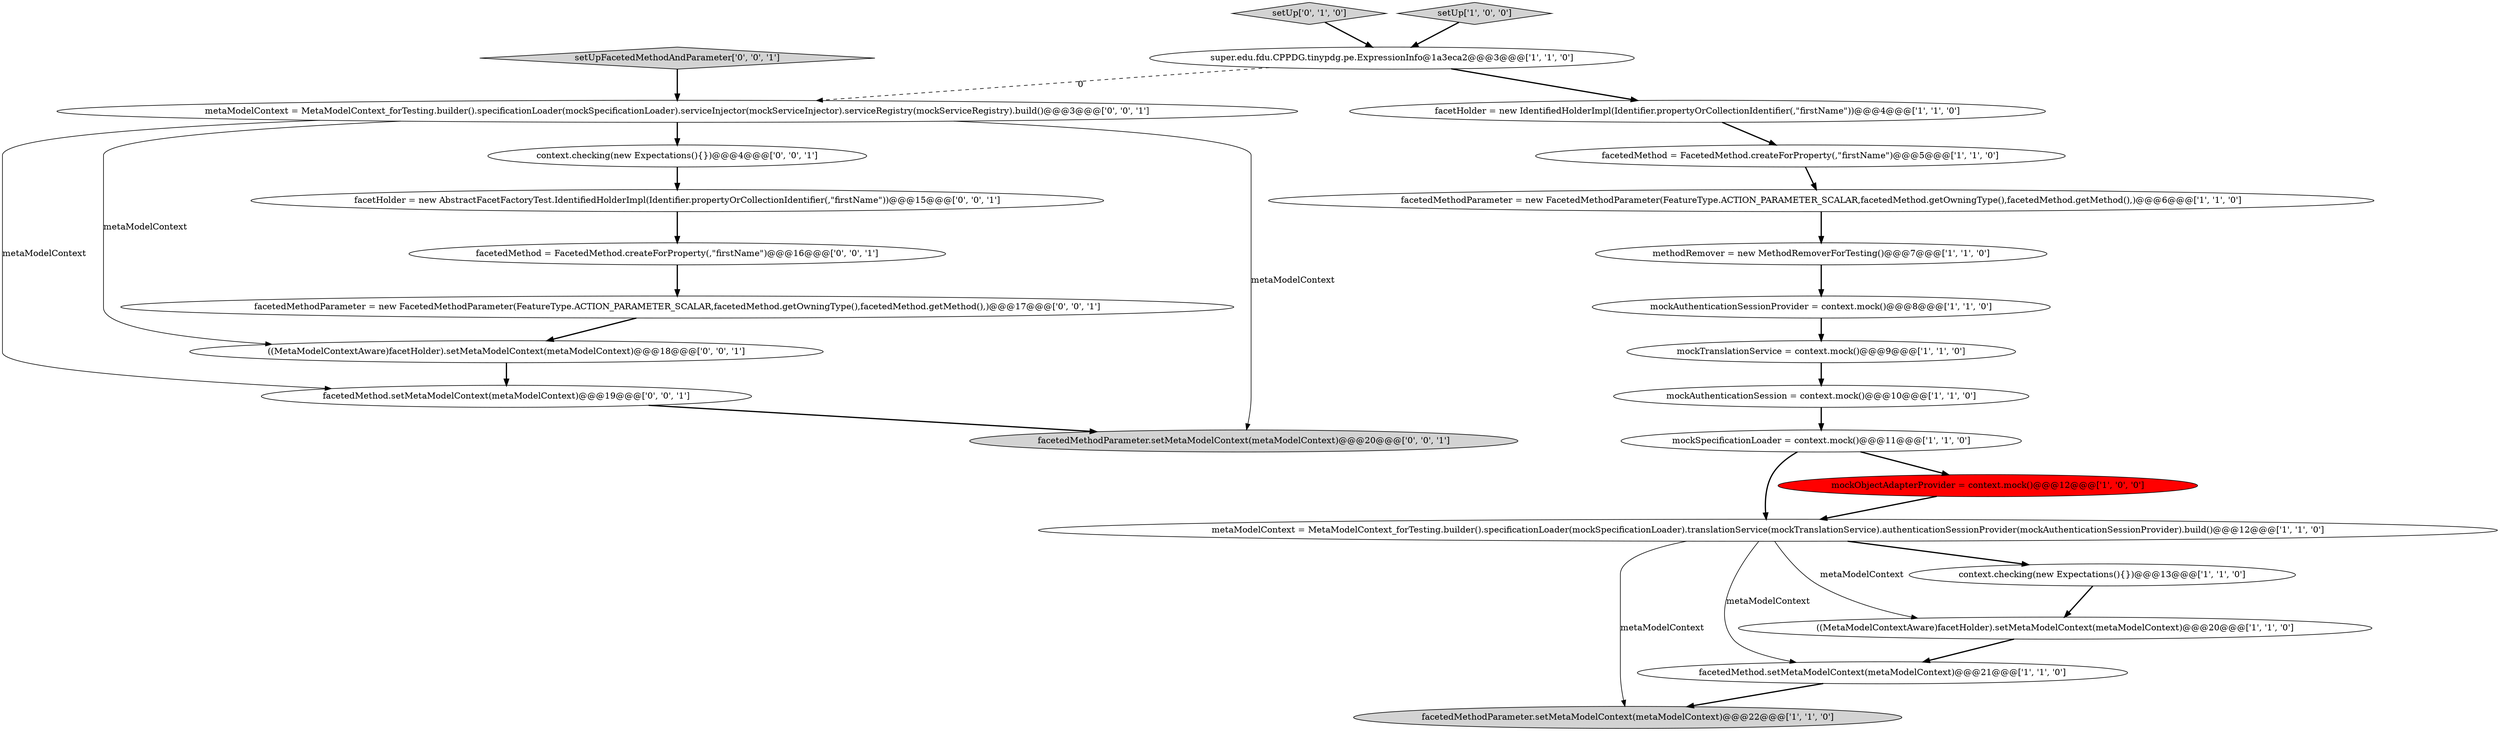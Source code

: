 digraph {
4 [style = filled, label = "facetHolder = new IdentifiedHolderImpl(Identifier.propertyOrCollectionIdentifier(,\"firstName\"))@@@4@@@['1', '1', '0']", fillcolor = white, shape = ellipse image = "AAA0AAABBB1BBB"];
3 [style = filled, label = "mockTranslationService = context.mock()@@@9@@@['1', '1', '0']", fillcolor = white, shape = ellipse image = "AAA0AAABBB1BBB"];
8 [style = filled, label = "((MetaModelContextAware)facetHolder).setMetaModelContext(metaModelContext)@@@20@@@['1', '1', '0']", fillcolor = white, shape = ellipse image = "AAA0AAABBB1BBB"];
18 [style = filled, label = "facetedMethodParameter = new FacetedMethodParameter(FeatureType.ACTION_PARAMETER_SCALAR,facetedMethod.getOwningType(),facetedMethod.getMethod(),)@@@17@@@['0', '0', '1']", fillcolor = white, shape = ellipse image = "AAA0AAABBB3BBB"];
16 [style = filled, label = "setUp['0', '1', '0']", fillcolor = lightgray, shape = diamond image = "AAA0AAABBB2BBB"];
1 [style = filled, label = "methodRemover = new MethodRemoverForTesting()@@@7@@@['1', '1', '0']", fillcolor = white, shape = ellipse image = "AAA0AAABBB1BBB"];
2 [style = filled, label = "facetedMethodParameter.setMetaModelContext(metaModelContext)@@@22@@@['1', '1', '0']", fillcolor = lightgray, shape = ellipse image = "AAA0AAABBB1BBB"];
23 [style = filled, label = "context.checking(new Expectations(){})@@@4@@@['0', '0', '1']", fillcolor = white, shape = ellipse image = "AAA0AAABBB3BBB"];
17 [style = filled, label = "metaModelContext = MetaModelContext_forTesting.builder().specificationLoader(mockSpecificationLoader).serviceInjector(mockServiceInjector).serviceRegistry(mockServiceRegistry).build()@@@3@@@['0', '0', '1']", fillcolor = white, shape = ellipse image = "AAA0AAABBB3BBB"];
0 [style = filled, label = "setUp['1', '0', '0']", fillcolor = lightgray, shape = diamond image = "AAA0AAABBB1BBB"];
6 [style = filled, label = "facetedMethod.setMetaModelContext(metaModelContext)@@@21@@@['1', '1', '0']", fillcolor = white, shape = ellipse image = "AAA0AAABBB1BBB"];
21 [style = filled, label = "((MetaModelContextAware)facetHolder).setMetaModelContext(metaModelContext)@@@18@@@['0', '0', '1']", fillcolor = white, shape = ellipse image = "AAA0AAABBB3BBB"];
22 [style = filled, label = "setUpFacetedMethodAndParameter['0', '0', '1']", fillcolor = lightgray, shape = diamond image = "AAA0AAABBB3BBB"];
11 [style = filled, label = "mockSpecificationLoader = context.mock()@@@11@@@['1', '1', '0']", fillcolor = white, shape = ellipse image = "AAA0AAABBB1BBB"];
7 [style = filled, label = "metaModelContext = MetaModelContext_forTesting.builder().specificationLoader(mockSpecificationLoader).translationService(mockTranslationService).authenticationSessionProvider(mockAuthenticationSessionProvider).build()@@@12@@@['1', '1', '0']", fillcolor = white, shape = ellipse image = "AAA0AAABBB1BBB"];
12 [style = filled, label = "facetedMethodParameter = new FacetedMethodParameter(FeatureType.ACTION_PARAMETER_SCALAR,facetedMethod.getOwningType(),facetedMethod.getMethod(),)@@@6@@@['1', '1', '0']", fillcolor = white, shape = ellipse image = "AAA0AAABBB1BBB"];
24 [style = filled, label = "facetedMethodParameter.setMetaModelContext(metaModelContext)@@@20@@@['0', '0', '1']", fillcolor = lightgray, shape = ellipse image = "AAA0AAABBB3BBB"];
13 [style = filled, label = "facetedMethod = FacetedMethod.createForProperty(,\"firstName\")@@@5@@@['1', '1', '0']", fillcolor = white, shape = ellipse image = "AAA0AAABBB1BBB"];
5 [style = filled, label = "mockAuthenticationSessionProvider = context.mock()@@@8@@@['1', '1', '0']", fillcolor = white, shape = ellipse image = "AAA0AAABBB1BBB"];
20 [style = filled, label = "facetedMethod = FacetedMethod.createForProperty(,\"firstName\")@@@16@@@['0', '0', '1']", fillcolor = white, shape = ellipse image = "AAA0AAABBB3BBB"];
15 [style = filled, label = "context.checking(new Expectations(){})@@@13@@@['1', '1', '0']", fillcolor = white, shape = ellipse image = "AAA0AAABBB1BBB"];
9 [style = filled, label = "super.edu.fdu.CPPDG.tinypdg.pe.ExpressionInfo@1a3eca2@@@3@@@['1', '1', '0']", fillcolor = white, shape = ellipse image = "AAA0AAABBB1BBB"];
19 [style = filled, label = "facetedMethod.setMetaModelContext(metaModelContext)@@@19@@@['0', '0', '1']", fillcolor = white, shape = ellipse image = "AAA0AAABBB3BBB"];
14 [style = filled, label = "mockObjectAdapterProvider = context.mock()@@@12@@@['1', '0', '0']", fillcolor = red, shape = ellipse image = "AAA1AAABBB1BBB"];
25 [style = filled, label = "facetHolder = new AbstractFacetFactoryTest.IdentifiedHolderImpl(Identifier.propertyOrCollectionIdentifier(,\"firstName\"))@@@15@@@['0', '0', '1']", fillcolor = white, shape = ellipse image = "AAA0AAABBB3BBB"];
10 [style = filled, label = "mockAuthenticationSession = context.mock()@@@10@@@['1', '1', '0']", fillcolor = white, shape = ellipse image = "AAA0AAABBB1BBB"];
1->5 [style = bold, label=""];
5->3 [style = bold, label=""];
23->25 [style = bold, label=""];
0->9 [style = bold, label=""];
21->19 [style = bold, label=""];
7->2 [style = solid, label="metaModelContext"];
11->14 [style = bold, label=""];
9->4 [style = bold, label=""];
4->13 [style = bold, label=""];
8->6 [style = bold, label=""];
12->1 [style = bold, label=""];
17->23 [style = bold, label=""];
17->24 [style = solid, label="metaModelContext"];
14->7 [style = bold, label=""];
19->24 [style = bold, label=""];
6->2 [style = bold, label=""];
20->18 [style = bold, label=""];
3->10 [style = bold, label=""];
7->6 [style = solid, label="metaModelContext"];
25->20 [style = bold, label=""];
13->12 [style = bold, label=""];
17->21 [style = solid, label="metaModelContext"];
9->17 [style = dashed, label="0"];
22->17 [style = bold, label=""];
7->15 [style = bold, label=""];
17->19 [style = solid, label="metaModelContext"];
18->21 [style = bold, label=""];
7->8 [style = solid, label="metaModelContext"];
15->8 [style = bold, label=""];
16->9 [style = bold, label=""];
11->7 [style = bold, label=""];
10->11 [style = bold, label=""];
}
